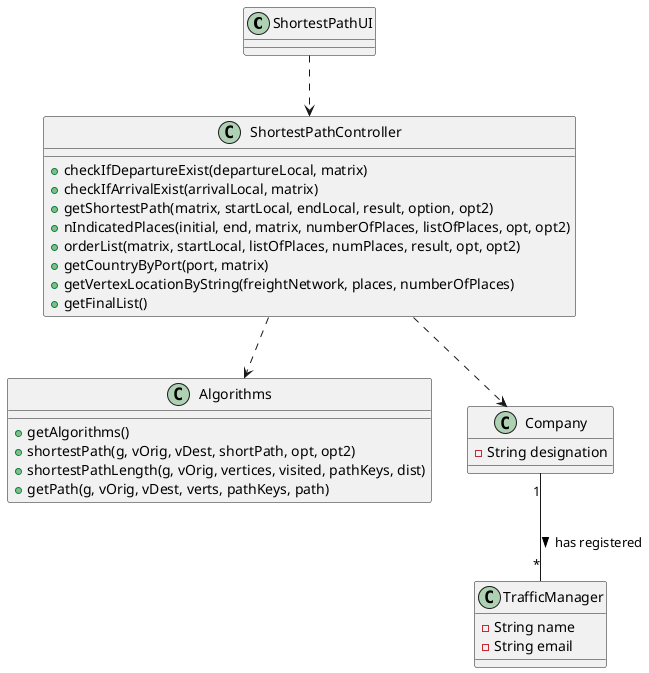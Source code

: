 @startuml

class ShortestPathUI {
  
}

class ShortestPathController {
  +checkIfDepartureExist(departureLocal, matrix)
  +checkIfArrivalExist(arrivalLocal, matrix)
  +getShortestPath(matrix, startLocal, endLocal, result, option, opt2)
  +nIndicatedPlaces(initial, end, matrix, numberOfPlaces, listOfPlaces, opt, opt2)
  +orderList(matrix, startLocal, listOfPlaces, numPlaces, result, opt, opt2)
  +getCountryByPort(port, matrix)
  +getVertexLocationByString(freightNetwork, places, numberOfPlaces)
  +getFinalList()
}

class Algorithms {
  +getAlgorithms()
  +shortestPath(g, vOrig, vDest, shortPath, opt, opt2)
  +shortestPathLength(g, vOrig, vertices, visited, pathKeys, dist)
  +getPath(g, vOrig, vDest, verts, pathKeys, path)
}

class TrafficManager {
  -String name
  -String email
}

class Company {
  -String designation
}
  
ShortestPathUI ..> ShortestPathController
ShortestPathController ..> Company
ShortestPathController ..> Algorithms
Company "1" -- "*" TrafficManager : has registered >

@enduml